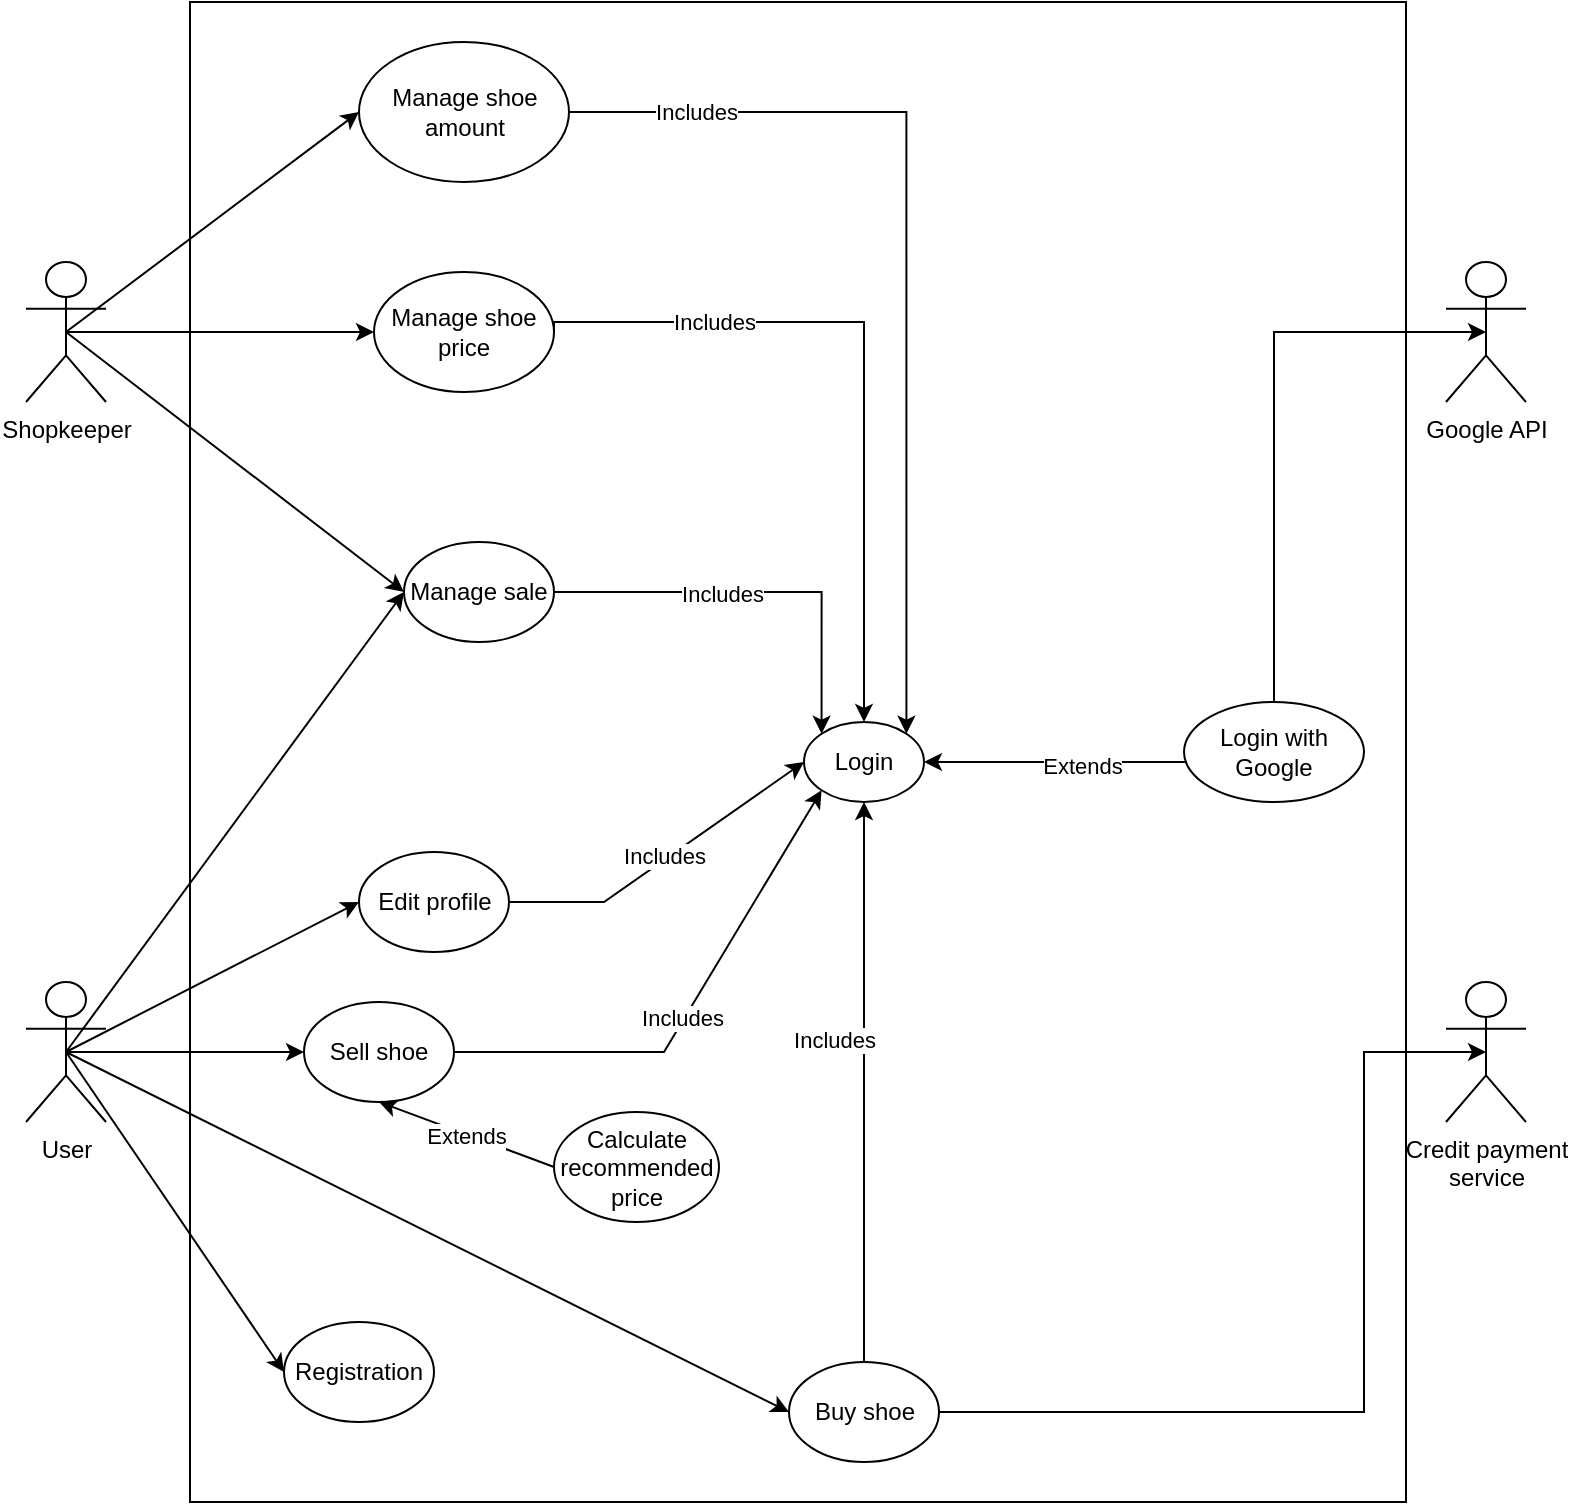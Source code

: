 <mxfile version="21.3.7" type="device">
  <diagram name="Pagina-1" id="U_rJbm2MmV8iFG0XdDmN">
    <mxGraphModel dx="2876" dy="1206" grid="0" gridSize="1" guides="1" tooltips="1" connect="1" arrows="1" fold="1" page="1" pageScale="1" pageWidth="827" pageHeight="1169" math="0" shadow="0">
      <root>
        <mxCell id="0" />
        <mxCell id="1" parent="0" />
        <mxCell id="nG7u1KFv7GBlKVnMhDTf-7" value="" style="rounded=0;whiteSpace=wrap;html=1;" vertex="1" parent="1">
          <mxGeometry x="-707" y="21" width="608" height="750" as="geometry" />
        </mxCell>
        <mxCell id="nG7u1KFv7GBlKVnMhDTf-34" style="edgeStyle=orthogonalEdgeStyle;rounded=0;orthogonalLoop=1;jettySize=auto;html=1;exitX=0.5;exitY=0.5;exitDx=0;exitDy=0;exitPerimeter=0;entryX=0;entryY=0.5;entryDx=0;entryDy=0;" edge="1" parent="1" source="nG7u1KFv7GBlKVnMhDTf-1" target="nG7u1KFv7GBlKVnMhDTf-32">
          <mxGeometry relative="1" as="geometry" />
        </mxCell>
        <mxCell id="nG7u1KFv7GBlKVnMhDTf-1" value="Shopkeeper" style="shape=umlActor;verticalLabelPosition=bottom;verticalAlign=top;html=1;outlineConnect=0;" vertex="1" parent="1">
          <mxGeometry x="-789" y="151" width="40" height="70" as="geometry" />
        </mxCell>
        <mxCell id="nG7u1KFv7GBlKVnMhDTf-9" value="Credit payment&lt;br&gt;service" style="shape=umlActor;verticalLabelPosition=bottom;verticalAlign=top;html=1;outlineConnect=0;" vertex="1" parent="1">
          <mxGeometry x="-79" y="511" width="40" height="70" as="geometry" />
        </mxCell>
        <mxCell id="nG7u1KFv7GBlKVnMhDTf-12" value="User" style="shape=umlActor;verticalLabelPosition=bottom;verticalAlign=top;html=1;outlineConnect=0;" vertex="1" parent="1">
          <mxGeometry x="-789" y="511" width="40" height="70" as="geometry" />
        </mxCell>
        <mxCell id="nG7u1KFv7GBlKVnMhDTf-13" value="Google API" style="shape=umlActor;verticalLabelPosition=bottom;verticalAlign=top;html=1;outlineConnect=0;" vertex="1" parent="1">
          <mxGeometry x="-79" y="151" width="40" height="70" as="geometry" />
        </mxCell>
        <mxCell id="nG7u1KFv7GBlKVnMhDTf-14" value="Login" style="ellipse;whiteSpace=wrap;html=1;" vertex="1" parent="1">
          <mxGeometry x="-400" y="381" width="60" height="40" as="geometry" />
        </mxCell>
        <mxCell id="nG7u1KFv7GBlKVnMhDTf-15" value="Registration" style="ellipse;whiteSpace=wrap;html=1;" vertex="1" parent="1">
          <mxGeometry x="-660" y="681" width="75" height="50" as="geometry" />
        </mxCell>
        <mxCell id="nG7u1KFv7GBlKVnMhDTf-21" value="" style="edgeStyle=orthogonalEdgeStyle;rounded=0;orthogonalLoop=1;jettySize=auto;html=1;" edge="1" parent="1" source="nG7u1KFv7GBlKVnMhDTf-20" target="nG7u1KFv7GBlKVnMhDTf-14">
          <mxGeometry relative="1" as="geometry">
            <Array as="points">
              <mxPoint x="-310" y="401" />
              <mxPoint x="-310" y="401" />
            </Array>
          </mxGeometry>
        </mxCell>
        <mxCell id="nG7u1KFv7GBlKVnMhDTf-27" value="Extends" style="edgeLabel;html=1;align=center;verticalAlign=middle;resizable=0;points=[];" vertex="1" connectable="0" parent="nG7u1KFv7GBlKVnMhDTf-21">
          <mxGeometry x="-0.2" y="2" relative="1" as="geometry">
            <mxPoint as="offset" />
          </mxGeometry>
        </mxCell>
        <mxCell id="nG7u1KFv7GBlKVnMhDTf-20" value="Login with Google" style="ellipse;whiteSpace=wrap;html=1;" vertex="1" parent="1">
          <mxGeometry x="-210" y="371" width="90" height="50" as="geometry" />
        </mxCell>
        <mxCell id="nG7u1KFv7GBlKVnMhDTf-29" style="edgeStyle=orthogonalEdgeStyle;rounded=0;orthogonalLoop=1;jettySize=auto;html=1;exitX=1;exitY=0.5;exitDx=0;exitDy=0;entryX=0;entryY=0;entryDx=0;entryDy=0;" edge="1" parent="1" source="nG7u1KFv7GBlKVnMhDTf-28" target="nG7u1KFv7GBlKVnMhDTf-14">
          <mxGeometry relative="1" as="geometry" />
        </mxCell>
        <mxCell id="nG7u1KFv7GBlKVnMhDTf-30" value="Includes" style="edgeLabel;html=1;align=center;verticalAlign=middle;resizable=0;points=[];" vertex="1" connectable="0" parent="nG7u1KFv7GBlKVnMhDTf-29">
          <mxGeometry x="-0.184" y="-1" relative="1" as="geometry">
            <mxPoint as="offset" />
          </mxGeometry>
        </mxCell>
        <mxCell id="nG7u1KFv7GBlKVnMhDTf-28" value="Manage sale" style="ellipse;whiteSpace=wrap;html=1;" vertex="1" parent="1">
          <mxGeometry x="-600" y="291" width="75" height="50" as="geometry" />
        </mxCell>
        <mxCell id="nG7u1KFv7GBlKVnMhDTf-36" style="edgeStyle=orthogonalEdgeStyle;rounded=0;orthogonalLoop=1;jettySize=auto;html=1;exitX=1;exitY=0.5;exitDx=0;exitDy=0;entryX=0.5;entryY=0;entryDx=0;entryDy=0;" edge="1" parent="1" source="nG7u1KFv7GBlKVnMhDTf-32" target="nG7u1KFv7GBlKVnMhDTf-14">
          <mxGeometry relative="1" as="geometry">
            <Array as="points">
              <mxPoint x="-525" y="181" />
              <mxPoint x="-370" y="181" />
            </Array>
          </mxGeometry>
        </mxCell>
        <mxCell id="nG7u1KFv7GBlKVnMhDTf-38" value="Includes" style="edgeLabel;html=1;align=center;verticalAlign=middle;resizable=0;points=[];" vertex="1" connectable="0" parent="nG7u1KFv7GBlKVnMhDTf-36">
          <mxGeometry x="-0.484" relative="1" as="geometry">
            <mxPoint x="-8" as="offset" />
          </mxGeometry>
        </mxCell>
        <mxCell id="nG7u1KFv7GBlKVnMhDTf-32" value="Manage shoe price" style="ellipse;whiteSpace=wrap;html=1;" vertex="1" parent="1">
          <mxGeometry x="-615" y="156" width="90" height="60" as="geometry" />
        </mxCell>
        <mxCell id="nG7u1KFv7GBlKVnMhDTf-37" style="edgeStyle=orthogonalEdgeStyle;rounded=0;orthogonalLoop=1;jettySize=auto;html=1;exitX=1;exitY=0.5;exitDx=0;exitDy=0;entryX=1;entryY=0;entryDx=0;entryDy=0;" edge="1" parent="1" source="nG7u1KFv7GBlKVnMhDTf-33" target="nG7u1KFv7GBlKVnMhDTf-14">
          <mxGeometry relative="1" as="geometry">
            <Array as="points" />
          </mxGeometry>
        </mxCell>
        <mxCell id="nG7u1KFv7GBlKVnMhDTf-39" value="Includes" style="edgeLabel;html=1;align=center;verticalAlign=middle;resizable=0;points=[];" vertex="1" connectable="0" parent="nG7u1KFv7GBlKVnMhDTf-37">
          <mxGeometry x="-0.803" y="-1" relative="1" as="geometry">
            <mxPoint x="16" y="-1" as="offset" />
          </mxGeometry>
        </mxCell>
        <mxCell id="nG7u1KFv7GBlKVnMhDTf-33" value="Manage shoe amount" style="ellipse;whiteSpace=wrap;html=1;" vertex="1" parent="1">
          <mxGeometry x="-622.5" y="41" width="105" height="70" as="geometry" />
        </mxCell>
        <mxCell id="nG7u1KFv7GBlKVnMhDTf-41" value="" style="endArrow=classic;html=1;rounded=0;entryX=0;entryY=0.5;entryDx=0;entryDy=0;exitX=0.5;exitY=0.5;exitDx=0;exitDy=0;exitPerimeter=0;" edge="1" parent="1" source="nG7u1KFv7GBlKVnMhDTf-1" target="nG7u1KFv7GBlKVnMhDTf-28">
          <mxGeometry width="50" height="50" relative="1" as="geometry">
            <mxPoint x="-780" y="271" as="sourcePoint" />
            <mxPoint x="-730" y="221" as="targetPoint" />
          </mxGeometry>
        </mxCell>
        <mxCell id="nG7u1KFv7GBlKVnMhDTf-42" value="" style="endArrow=classic;html=1;rounded=0;entryX=0;entryY=0.5;entryDx=0;entryDy=0;exitX=0.5;exitY=0.5;exitDx=0;exitDy=0;exitPerimeter=0;" edge="1" parent="1" source="nG7u1KFv7GBlKVnMhDTf-1" target="nG7u1KFv7GBlKVnMhDTf-33">
          <mxGeometry width="50" height="50" relative="1" as="geometry">
            <mxPoint x="-720" y="141" as="sourcePoint" />
            <mxPoint x="-670" y="91" as="targetPoint" />
          </mxGeometry>
        </mxCell>
        <mxCell id="nG7u1KFv7GBlKVnMhDTf-43" value="" style="endArrow=classic;html=1;rounded=0;exitX=0.5;exitY=0.5;exitDx=0;exitDy=0;exitPerimeter=0;entryX=0;entryY=0.5;entryDx=0;entryDy=0;" edge="1" parent="1" source="nG7u1KFv7GBlKVnMhDTf-12" target="nG7u1KFv7GBlKVnMhDTf-15">
          <mxGeometry width="50" height="50" relative="1" as="geometry">
            <mxPoint x="-730" y="561" as="sourcePoint" />
            <mxPoint x="-680" y="511" as="targetPoint" />
          </mxGeometry>
        </mxCell>
        <mxCell id="nG7u1KFv7GBlKVnMhDTf-44" value="Edit profile" style="ellipse;whiteSpace=wrap;html=1;" vertex="1" parent="1">
          <mxGeometry x="-622.5" y="446" width="75" height="50" as="geometry" />
        </mxCell>
        <mxCell id="nG7u1KFv7GBlKVnMhDTf-45" value="" style="endArrow=classic;html=1;rounded=0;entryX=0;entryY=0.5;entryDx=0;entryDy=0;exitX=0.5;exitY=0.5;exitDx=0;exitDy=0;exitPerimeter=0;" edge="1" parent="1" source="nG7u1KFv7GBlKVnMhDTf-12" target="nG7u1KFv7GBlKVnMhDTf-44">
          <mxGeometry width="50" height="50" relative="1" as="geometry">
            <mxPoint x="-810" y="551" as="sourcePoint" />
            <mxPoint x="-720" y="521" as="targetPoint" />
          </mxGeometry>
        </mxCell>
        <mxCell id="nG7u1KFv7GBlKVnMhDTf-46" value="" style="endArrow=classic;html=1;rounded=0;exitX=1;exitY=0.5;exitDx=0;exitDy=0;entryX=0;entryY=0.5;entryDx=0;entryDy=0;" edge="1" parent="1" source="nG7u1KFv7GBlKVnMhDTf-44" target="nG7u1KFv7GBlKVnMhDTf-14">
          <mxGeometry width="50" height="50" relative="1" as="geometry">
            <mxPoint x="-540" y="471" as="sourcePoint" />
            <mxPoint x="-490" y="421" as="targetPoint" />
            <Array as="points">
              <mxPoint x="-500" y="471" />
            </Array>
          </mxGeometry>
        </mxCell>
        <mxCell id="nG7u1KFv7GBlKVnMhDTf-47" value="Includes" style="edgeLabel;html=1;align=center;verticalAlign=middle;resizable=0;points=[];" vertex="1" connectable="0" parent="nG7u1KFv7GBlKVnMhDTf-46">
          <mxGeometry x="-0.289" y="-1" relative="1" as="geometry">
            <mxPoint x="19" y="-17" as="offset" />
          </mxGeometry>
        </mxCell>
        <mxCell id="nG7u1KFv7GBlKVnMhDTf-48" value="Buy shoe" style="ellipse;whiteSpace=wrap;html=1;" vertex="1" parent="1">
          <mxGeometry x="-407.5" y="701" width="75" height="50" as="geometry" />
        </mxCell>
        <mxCell id="nG7u1KFv7GBlKVnMhDTf-49" value="" style="endArrow=classic;html=1;rounded=0;entryX=0;entryY=0.5;entryDx=0;entryDy=0;exitX=0.5;exitY=0.5;exitDx=0;exitDy=0;exitPerimeter=0;" edge="1" parent="1" source="nG7u1KFv7GBlKVnMhDTf-12" target="nG7u1KFv7GBlKVnMhDTf-48">
          <mxGeometry width="50" height="50" relative="1" as="geometry">
            <mxPoint x="-810" y="551" as="sourcePoint" />
            <mxPoint x="-230" y="351" as="targetPoint" />
          </mxGeometry>
        </mxCell>
        <mxCell id="nG7u1KFv7GBlKVnMhDTf-51" value="" style="endArrow=classic;html=1;rounded=0;exitX=1;exitY=0.5;exitDx=0;exitDy=0;entryX=0.5;entryY=0.5;entryDx=0;entryDy=0;entryPerimeter=0;" edge="1" parent="1" source="nG7u1KFv7GBlKVnMhDTf-48" target="nG7u1KFv7GBlKVnMhDTf-9">
          <mxGeometry width="50" height="50" relative="1" as="geometry">
            <mxPoint x="-380" y="431" as="sourcePoint" />
            <mxPoint x="-330" y="381" as="targetPoint" />
            <Array as="points">
              <mxPoint x="-120" y="726" />
              <mxPoint x="-120" y="546" />
            </Array>
          </mxGeometry>
        </mxCell>
        <mxCell id="nG7u1KFv7GBlKVnMhDTf-53" value="" style="endArrow=classic;html=1;rounded=0;exitX=0.5;exitY=0;exitDx=0;exitDy=0;entryX=0.5;entryY=0.5;entryDx=0;entryDy=0;entryPerimeter=0;" edge="1" parent="1" source="nG7u1KFv7GBlKVnMhDTf-20" target="nG7u1KFv7GBlKVnMhDTf-13">
          <mxGeometry width="50" height="50" relative="1" as="geometry">
            <mxPoint x="-100" y="391" as="sourcePoint" />
            <mxPoint x="-50" y="341" as="targetPoint" />
            <Array as="points">
              <mxPoint x="-165" y="186" />
            </Array>
          </mxGeometry>
        </mxCell>
        <mxCell id="nG7u1KFv7GBlKVnMhDTf-56" value="Sell shoe" style="ellipse;whiteSpace=wrap;html=1;" vertex="1" parent="1">
          <mxGeometry x="-650" y="521" width="75" height="50" as="geometry" />
        </mxCell>
        <mxCell id="nG7u1KFv7GBlKVnMhDTf-58" value="" style="endArrow=classic;html=1;rounded=0;entryX=0.5;entryY=1;entryDx=0;entryDy=0;exitX=0.5;exitY=0;exitDx=0;exitDy=0;" edge="1" parent="1" source="nG7u1KFv7GBlKVnMhDTf-48" target="nG7u1KFv7GBlKVnMhDTf-14">
          <mxGeometry width="50" height="50" relative="1" as="geometry">
            <mxPoint x="-450" y="511" as="sourcePoint" />
            <mxPoint x="-400" y="461" as="targetPoint" />
          </mxGeometry>
        </mxCell>
        <mxCell id="nG7u1KFv7GBlKVnMhDTf-59" value="Includes" style="edgeLabel;html=1;align=center;verticalAlign=middle;resizable=0;points=[];" vertex="1" connectable="0" parent="nG7u1KFv7GBlKVnMhDTf-58">
          <mxGeometry x="0.252" y="3" relative="1" as="geometry">
            <mxPoint x="-12" y="14" as="offset" />
          </mxGeometry>
        </mxCell>
        <mxCell id="nG7u1KFv7GBlKVnMhDTf-60" value="" style="endArrow=classic;html=1;rounded=0;exitX=1;exitY=0.5;exitDx=0;exitDy=0;entryX=0;entryY=1;entryDx=0;entryDy=0;" edge="1" parent="1" source="nG7u1KFv7GBlKVnMhDTf-56" target="nG7u1KFv7GBlKVnMhDTf-14">
          <mxGeometry width="50" height="50" relative="1" as="geometry">
            <mxPoint x="-590" y="601" as="sourcePoint" />
            <mxPoint x="-540" y="551" as="targetPoint" />
            <Array as="points">
              <mxPoint x="-470" y="546" />
            </Array>
          </mxGeometry>
        </mxCell>
        <mxCell id="nG7u1KFv7GBlKVnMhDTf-61" value="Includes" style="edgeLabel;html=1;align=center;verticalAlign=middle;resizable=0;points=[];" vertex="1" connectable="0" parent="nG7u1KFv7GBlKVnMhDTf-60">
          <mxGeometry x="-0.035" y="2" relative="1" as="geometry">
            <mxPoint as="offset" />
          </mxGeometry>
        </mxCell>
        <mxCell id="nG7u1KFv7GBlKVnMhDTf-62" value="Calculate recommended price" style="ellipse;whiteSpace=wrap;html=1;" vertex="1" parent="1">
          <mxGeometry x="-525" y="576" width="82.5" height="55" as="geometry" />
        </mxCell>
        <mxCell id="nG7u1KFv7GBlKVnMhDTf-63" value="" style="endArrow=classic;html=1;rounded=0;entryX=0.5;entryY=1;entryDx=0;entryDy=0;exitX=0;exitY=0.5;exitDx=0;exitDy=0;" edge="1" parent="1" source="nG7u1KFv7GBlKVnMhDTf-62" target="nG7u1KFv7GBlKVnMhDTf-56">
          <mxGeometry width="50" height="50" relative="1" as="geometry">
            <mxPoint x="-590" y="651" as="sourcePoint" />
            <mxPoint x="-540" y="601" as="targetPoint" />
          </mxGeometry>
        </mxCell>
        <mxCell id="nG7u1KFv7GBlKVnMhDTf-64" value="Extends" style="edgeLabel;html=1;align=center;verticalAlign=middle;resizable=0;points=[];" vertex="1" connectable="0" parent="nG7u1KFv7GBlKVnMhDTf-63">
          <mxGeometry x="-0.256" y="1" relative="1" as="geometry">
            <mxPoint x="-12" y="-5" as="offset" />
          </mxGeometry>
        </mxCell>
        <mxCell id="nG7u1KFv7GBlKVnMhDTf-65" value="" style="endArrow=classic;html=1;rounded=0;exitX=0.5;exitY=0.5;exitDx=0;exitDy=0;exitPerimeter=0;entryX=0;entryY=0.5;entryDx=0;entryDy=0;" edge="1" parent="1" source="nG7u1KFv7GBlKVnMhDTf-12" target="nG7u1KFv7GBlKVnMhDTf-28">
          <mxGeometry width="50" height="50" relative="1" as="geometry">
            <mxPoint x="-800" y="451" as="sourcePoint" />
            <mxPoint x="-750" y="401" as="targetPoint" />
          </mxGeometry>
        </mxCell>
        <mxCell id="nG7u1KFv7GBlKVnMhDTf-68" value="" style="endArrow=classic;html=1;rounded=0;exitX=0.5;exitY=0.5;exitDx=0;exitDy=0;exitPerimeter=0;entryX=0;entryY=0.5;entryDx=0;entryDy=0;" edge="1" parent="1" source="nG7u1KFv7GBlKVnMhDTf-12" target="nG7u1KFv7GBlKVnMhDTf-56">
          <mxGeometry width="50" height="50" relative="1" as="geometry">
            <mxPoint x="-750" y="561" as="sourcePoint" />
            <mxPoint x="-700" y="511" as="targetPoint" />
          </mxGeometry>
        </mxCell>
      </root>
    </mxGraphModel>
  </diagram>
</mxfile>
